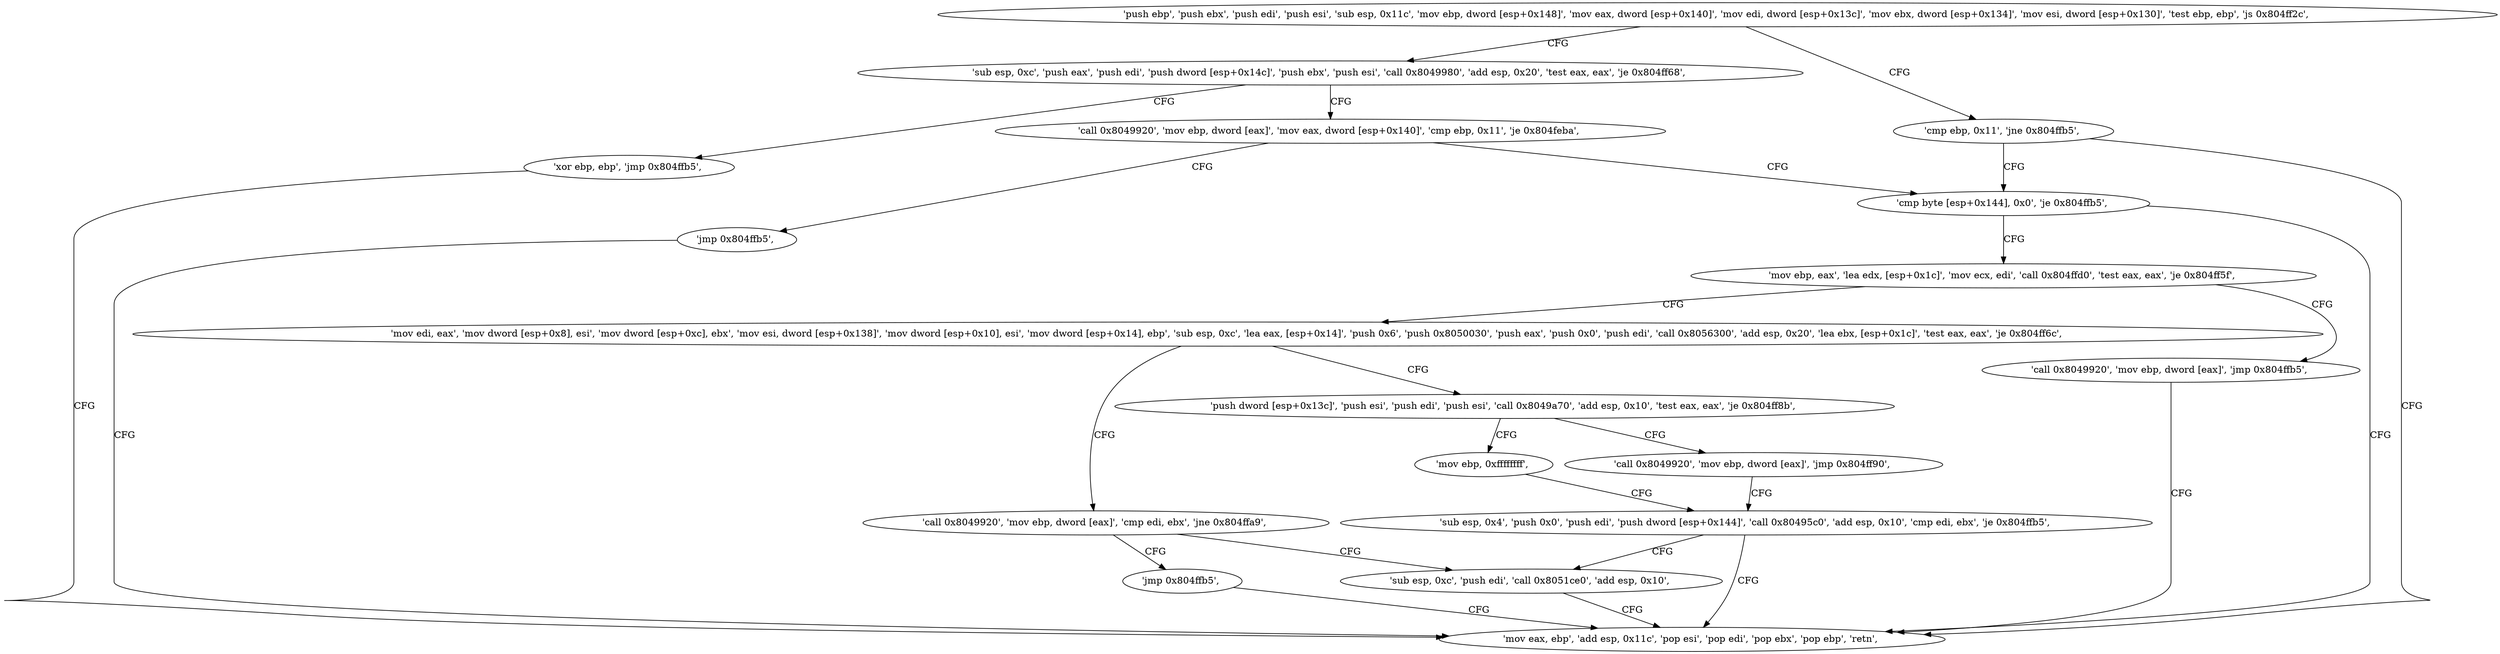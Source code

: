 digraph "func" {
"134545024" [label = "'push ebp', 'push ebx', 'push edi', 'push esi', 'sub esp, 0x11c', 'mov ebp, dword [esp+0x148]', 'mov eax, dword [esp+0x140]', 'mov edi, dword [esp+0x13c]', 'mov ebx, dword [esp+0x134]', 'mov esi, dword [esp+0x130]', 'test ebp, ebp', 'js 0x804ff2c', " ]
"134545196" [label = "'sub esp, 0xc', 'push eax', 'push edi', 'push dword [esp+0x14c]', 'push ebx', 'push esi', 'call 0x8049980', 'add esp, 0x20', 'test eax, eax', 'je 0x804ff68', " ]
"134545073" [label = "'cmp ebp, 0x11', 'jne 0x804ffb5', " ]
"134545256" [label = "'xor ebp, ebp', 'jmp 0x804ffb5', " ]
"134545222" [label = "'call 0x8049920', 'mov ebp, dword [eax]', 'mov eax, dword [esp+0x140]', 'cmp ebp, 0x11', 'je 0x804feba', " ]
"134545333" [label = "'mov eax, ebp', 'add esp, 0x11c', 'pop esi', 'pop edi', 'pop ebx', 'pop ebp', 'retn', " ]
"134545082" [label = "'cmp byte [esp+0x144], 0x0', 'je 0x804ffb5', " ]
"134545245" [label = "'jmp 0x804ffb5', " ]
"134545096" [label = "'mov ebp, eax', 'lea edx, [esp+0x1c]', 'mov ecx, edi', 'call 0x804ffd0', 'test eax, eax', 'je 0x804ff5f', " ]
"134545247" [label = "'call 0x8049920', 'mov ebp, dword [eax]', 'jmp 0x804ffb5', " ]
"134545117" [label = "'mov edi, eax', 'mov dword [esp+0x8], esi', 'mov dword [esp+0xc], ebx', 'mov esi, dword [esp+0x138]', 'mov dword [esp+0x10], esi', 'mov dword [esp+0x14], ebp', 'sub esp, 0xc', 'lea eax, [esp+0x14]', 'push 0x6', 'push 0x8050030', 'push eax', 'push 0x0', 'push edi', 'call 0x8056300', 'add esp, 0x20', 'lea ebx, [esp+0x1c]', 'test eax, eax', 'je 0x804ff6c', " ]
"134545260" [label = "'push dword [esp+0x13c]', 'push esi', 'push edi', 'push esi', 'call 0x8049a70', 'add esp, 0x10', 'test eax, eax', 'je 0x804ff8b', " ]
"134545176" [label = "'call 0x8049920', 'mov ebp, dword [eax]', 'cmp edi, ebx', 'jne 0x804ffa9', " ]
"134545291" [label = "'mov ebp, 0xffffffff', " ]
"134545282" [label = "'call 0x8049920', 'mov ebp, dword [eax]', 'jmp 0x804ff90', " ]
"134545321" [label = "'sub esp, 0xc', 'push edi', 'call 0x8051ce0', 'add esp, 0x10', " ]
"134545191" [label = "'jmp 0x804ffb5', " ]
"134545296" [label = "'sub esp, 0x4', 'push 0x0', 'push edi', 'push dword [esp+0x144]', 'call 0x80495c0', 'add esp, 0x10', 'cmp edi, ebx', 'je 0x804ffb5', " ]
"134545024" -> "134545196" [ label = "CFG" ]
"134545024" -> "134545073" [ label = "CFG" ]
"134545196" -> "134545256" [ label = "CFG" ]
"134545196" -> "134545222" [ label = "CFG" ]
"134545073" -> "134545333" [ label = "CFG" ]
"134545073" -> "134545082" [ label = "CFG" ]
"134545256" -> "134545333" [ label = "CFG" ]
"134545222" -> "134545082" [ label = "CFG" ]
"134545222" -> "134545245" [ label = "CFG" ]
"134545082" -> "134545333" [ label = "CFG" ]
"134545082" -> "134545096" [ label = "CFG" ]
"134545245" -> "134545333" [ label = "CFG" ]
"134545096" -> "134545247" [ label = "CFG" ]
"134545096" -> "134545117" [ label = "CFG" ]
"134545247" -> "134545333" [ label = "CFG" ]
"134545117" -> "134545260" [ label = "CFG" ]
"134545117" -> "134545176" [ label = "CFG" ]
"134545260" -> "134545291" [ label = "CFG" ]
"134545260" -> "134545282" [ label = "CFG" ]
"134545176" -> "134545321" [ label = "CFG" ]
"134545176" -> "134545191" [ label = "CFG" ]
"134545291" -> "134545296" [ label = "CFG" ]
"134545282" -> "134545296" [ label = "CFG" ]
"134545321" -> "134545333" [ label = "CFG" ]
"134545191" -> "134545333" [ label = "CFG" ]
"134545296" -> "134545333" [ label = "CFG" ]
"134545296" -> "134545321" [ label = "CFG" ]
}
